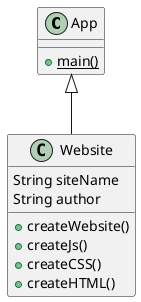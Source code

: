 @startuml
App <|-- Website
Class App{
+{static}main()
}
Class Website{
 String siteName
 String author
+createWebsite()
+createJs()
+createCSS()
+createHTML()
}
@enduml